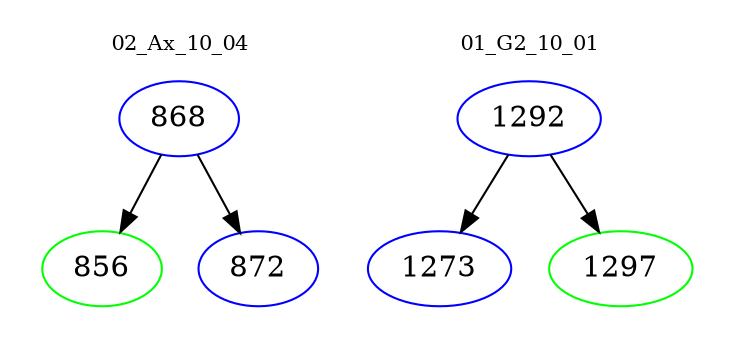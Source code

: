 digraph{
subgraph cluster_0 {
color = white
label = "02_Ax_10_04";
fontsize=10;
T0_868 [label="868", color="blue"]
T0_868 -> T0_856 [color="black"]
T0_856 [label="856", color="green"]
T0_868 -> T0_872 [color="black"]
T0_872 [label="872", color="blue"]
}
subgraph cluster_1 {
color = white
label = "01_G2_10_01";
fontsize=10;
T1_1292 [label="1292", color="blue"]
T1_1292 -> T1_1273 [color="black"]
T1_1273 [label="1273", color="blue"]
T1_1292 -> T1_1297 [color="black"]
T1_1297 [label="1297", color="green"]
}
}
